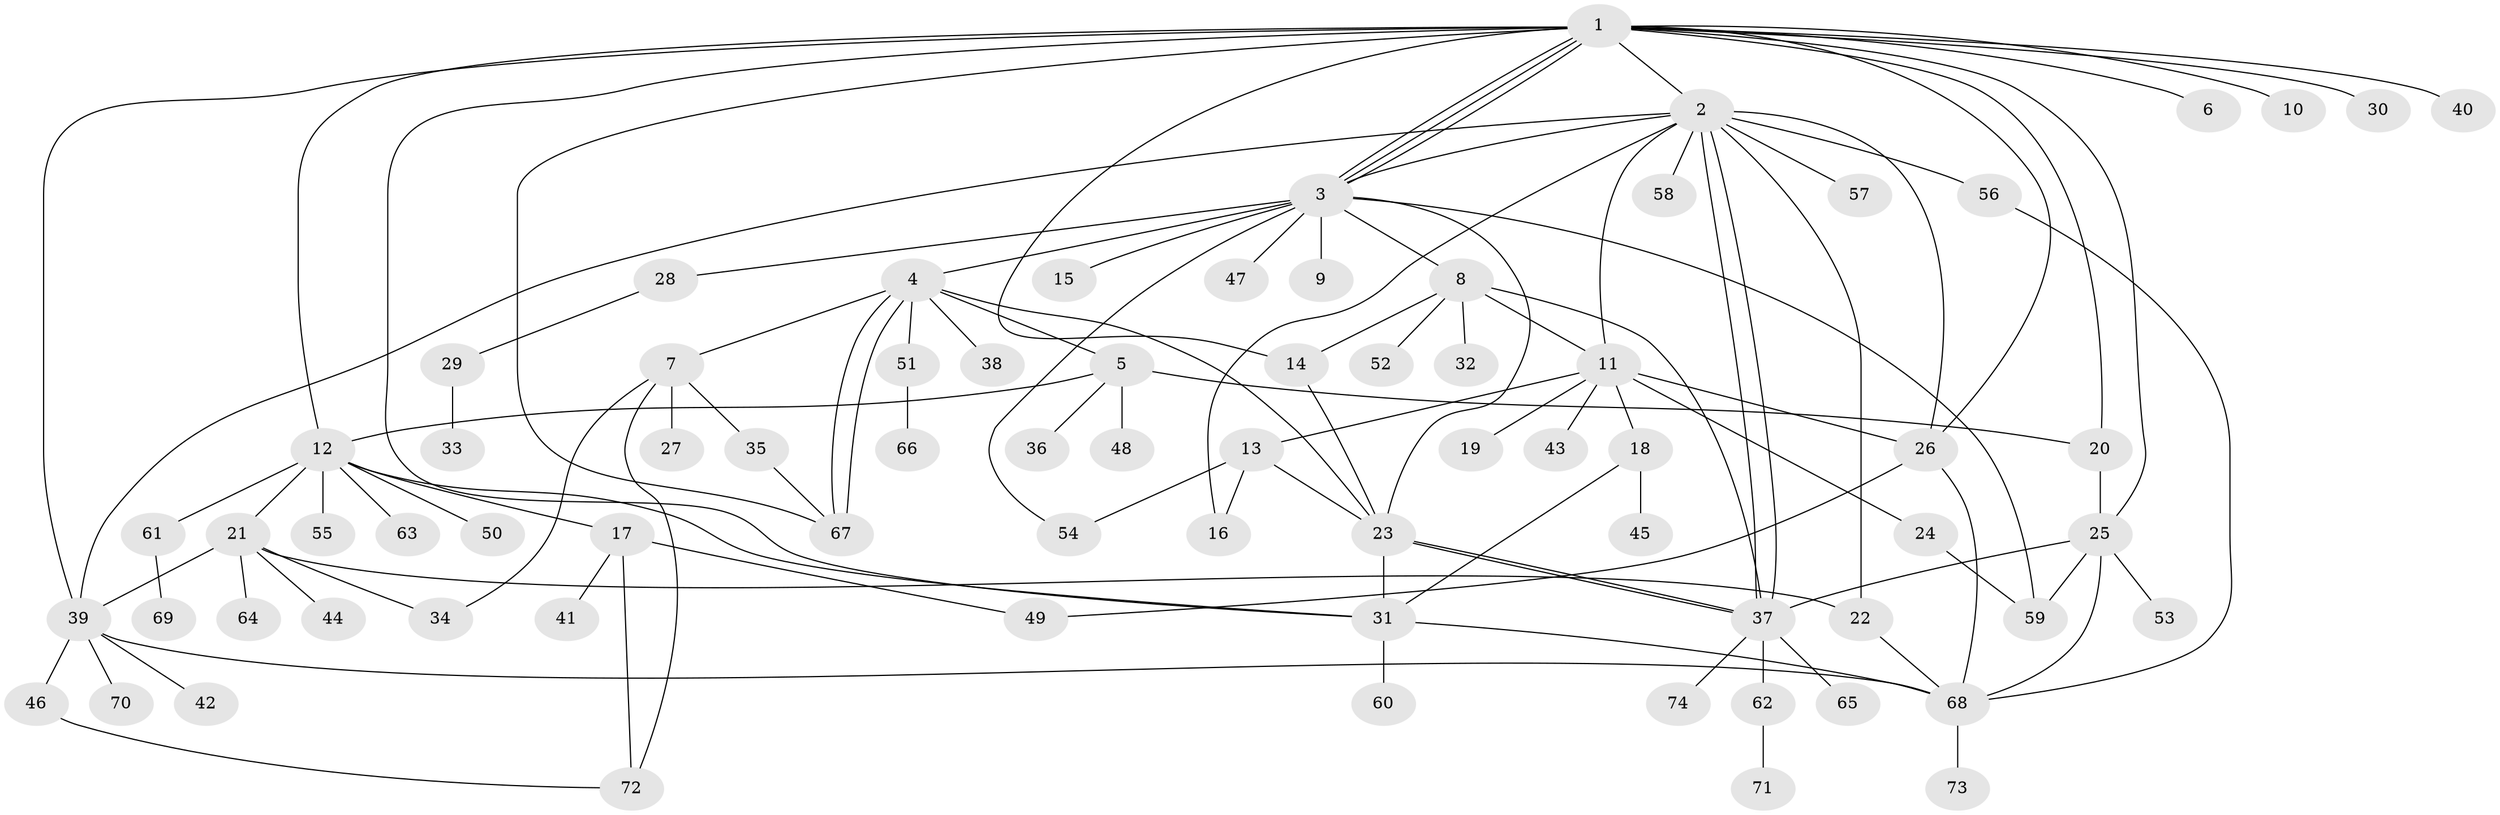// Generated by graph-tools (version 1.1) at 2025/50/03/09/25 03:50:01]
// undirected, 74 vertices, 113 edges
graph export_dot {
graph [start="1"]
  node [color=gray90,style=filled];
  1;
  2;
  3;
  4;
  5;
  6;
  7;
  8;
  9;
  10;
  11;
  12;
  13;
  14;
  15;
  16;
  17;
  18;
  19;
  20;
  21;
  22;
  23;
  24;
  25;
  26;
  27;
  28;
  29;
  30;
  31;
  32;
  33;
  34;
  35;
  36;
  37;
  38;
  39;
  40;
  41;
  42;
  43;
  44;
  45;
  46;
  47;
  48;
  49;
  50;
  51;
  52;
  53;
  54;
  55;
  56;
  57;
  58;
  59;
  60;
  61;
  62;
  63;
  64;
  65;
  66;
  67;
  68;
  69;
  70;
  71;
  72;
  73;
  74;
  1 -- 2;
  1 -- 3;
  1 -- 3;
  1 -- 3;
  1 -- 6;
  1 -- 10;
  1 -- 12;
  1 -- 14;
  1 -- 20;
  1 -- 25;
  1 -- 26;
  1 -- 30;
  1 -- 31;
  1 -- 39;
  1 -- 40;
  1 -- 67;
  2 -- 3;
  2 -- 11;
  2 -- 16;
  2 -- 22;
  2 -- 26;
  2 -- 37;
  2 -- 37;
  2 -- 39;
  2 -- 56;
  2 -- 57;
  2 -- 58;
  3 -- 4;
  3 -- 8;
  3 -- 9;
  3 -- 15;
  3 -- 23;
  3 -- 28;
  3 -- 47;
  3 -- 54;
  3 -- 59;
  4 -- 5;
  4 -- 7;
  4 -- 23;
  4 -- 38;
  4 -- 51;
  4 -- 67;
  4 -- 67;
  5 -- 12;
  5 -- 20;
  5 -- 36;
  5 -- 48;
  7 -- 27;
  7 -- 34;
  7 -- 35;
  7 -- 72;
  8 -- 11;
  8 -- 14;
  8 -- 32;
  8 -- 37;
  8 -- 52;
  11 -- 13;
  11 -- 18;
  11 -- 19;
  11 -- 24;
  11 -- 26;
  11 -- 43;
  12 -- 17;
  12 -- 21;
  12 -- 31;
  12 -- 50;
  12 -- 55;
  12 -- 61;
  12 -- 63;
  13 -- 16;
  13 -- 23;
  13 -- 54;
  14 -- 23;
  17 -- 41;
  17 -- 49;
  17 -- 72;
  18 -- 31;
  18 -- 45;
  20 -- 25;
  21 -- 22;
  21 -- 34;
  21 -- 39;
  21 -- 44;
  21 -- 64;
  22 -- 68;
  23 -- 31;
  23 -- 37;
  23 -- 37;
  24 -- 59;
  25 -- 37;
  25 -- 53;
  25 -- 59;
  25 -- 68;
  26 -- 49;
  26 -- 68;
  28 -- 29;
  29 -- 33;
  31 -- 60;
  31 -- 68;
  35 -- 67;
  37 -- 62;
  37 -- 65;
  37 -- 74;
  39 -- 42;
  39 -- 46;
  39 -- 68;
  39 -- 70;
  46 -- 72;
  51 -- 66;
  56 -- 68;
  61 -- 69;
  62 -- 71;
  68 -- 73;
}
